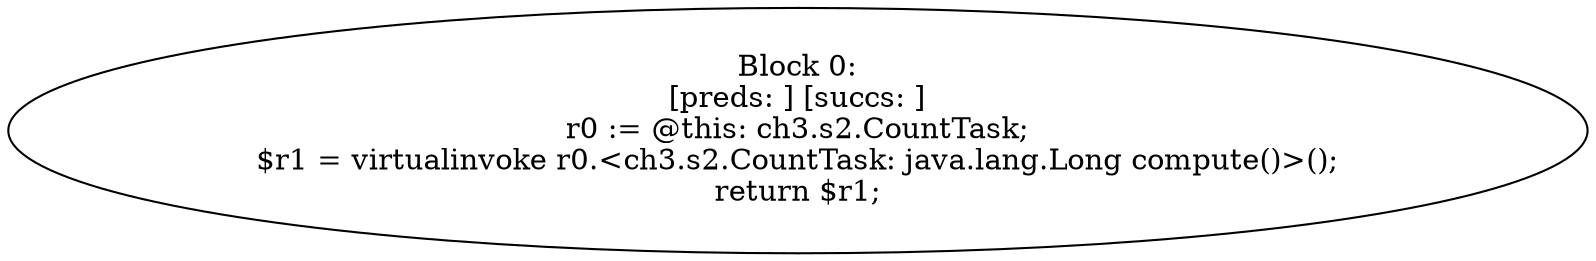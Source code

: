 digraph "unitGraph" {
    "Block 0:
[preds: ] [succs: ]
r0 := @this: ch3.s2.CountTask;
$r1 = virtualinvoke r0.<ch3.s2.CountTask: java.lang.Long compute()>();
return $r1;
"
}
